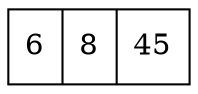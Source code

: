 digraph G { node[shape = box;] concentrate=true; graph[splines = ortho]; nodo0[shape = record label = "{6}|{8}|{45}"]nodo0}